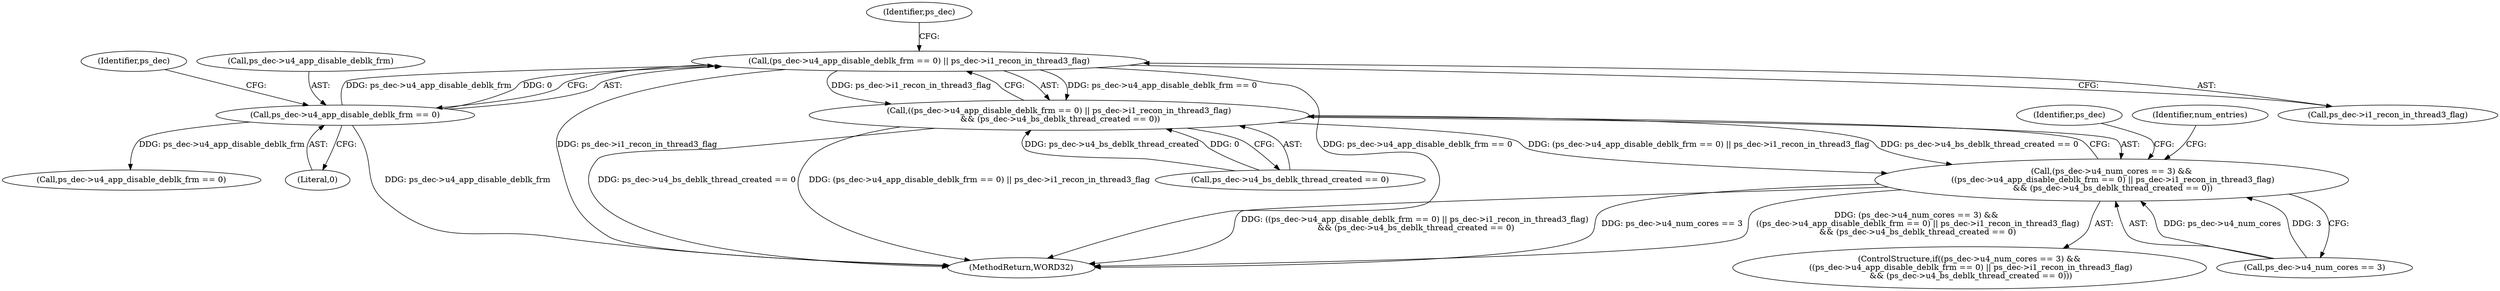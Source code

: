 digraph "0_Android_4a524d3a8ae9aa20c36430008e6bd429443f8f1d_1@pointer" {
"1000428" [label="(Call,(ps_dec->u4_app_disable_deblk_frm == 0) || ps_dec->i1_recon_in_thread3_flag)"];
"1000429" [label="(Call,ps_dec->u4_app_disable_deblk_frm == 0)"];
"1000427" [label="(Call,((ps_dec->u4_app_disable_deblk_frm == 0) || ps_dec->i1_recon_in_thread3_flag)\n && (ps_dec->u4_bs_deblk_thread_created == 0))"];
"1000421" [label="(Call,(ps_dec->u4_num_cores == 3) &&\n ((ps_dec->u4_app_disable_deblk_frm == 0) || ps_dec->i1_recon_in_thread3_flag)\n && (ps_dec->u4_bs_deblk_thread_created == 0))"];
"1000422" [label="(Call,ps_dec->u4_num_cores == 3)"];
"1000421" [label="(Call,(ps_dec->u4_num_cores == 3) &&\n ((ps_dec->u4_app_disable_deblk_frm == 0) || ps_dec->i1_recon_in_thread3_flag)\n && (ps_dec->u4_bs_deblk_thread_created == 0))"];
"1000427" [label="(Call,((ps_dec->u4_app_disable_deblk_frm == 0) || ps_dec->i1_recon_in_thread3_flag)\n && (ps_dec->u4_bs_deblk_thread_created == 0))"];
"1001278" [label="(MethodReturn,WORD32)"];
"1000722" [label="(Identifier,num_entries)"];
"1000435" [label="(Identifier,ps_dec)"];
"1000420" [label="(ControlStructure,if((ps_dec->u4_num_cores == 3) &&\n ((ps_dec->u4_app_disable_deblk_frm == 0) || ps_dec->i1_recon_in_thread3_flag)\n && (ps_dec->u4_bs_deblk_thread_created == 0)))"];
"1000433" [label="(Literal,0)"];
"1000429" [label="(Call,ps_dec->u4_app_disable_deblk_frm == 0)"];
"1000997" [label="(Call,ps_dec->u4_app_disable_deblk_frm == 0)"];
"1000445" [label="(Identifier,ps_dec)"];
"1000434" [label="(Call,ps_dec->i1_recon_in_thread3_flag)"];
"1000430" [label="(Call,ps_dec->u4_app_disable_deblk_frm)"];
"1000439" [label="(Identifier,ps_dec)"];
"1000437" [label="(Call,ps_dec->u4_bs_deblk_thread_created == 0)"];
"1000428" [label="(Call,(ps_dec->u4_app_disable_deblk_frm == 0) || ps_dec->i1_recon_in_thread3_flag)"];
"1000428" -> "1000427"  [label="AST: "];
"1000428" -> "1000429"  [label="CFG: "];
"1000428" -> "1000434"  [label="CFG: "];
"1000429" -> "1000428"  [label="AST: "];
"1000434" -> "1000428"  [label="AST: "];
"1000439" -> "1000428"  [label="CFG: "];
"1000427" -> "1000428"  [label="CFG: "];
"1000428" -> "1001278"  [label="DDG: ps_dec->i1_recon_in_thread3_flag"];
"1000428" -> "1001278"  [label="DDG: ps_dec->u4_app_disable_deblk_frm == 0"];
"1000428" -> "1000427"  [label="DDG: ps_dec->u4_app_disable_deblk_frm == 0"];
"1000428" -> "1000427"  [label="DDG: ps_dec->i1_recon_in_thread3_flag"];
"1000429" -> "1000428"  [label="DDG: ps_dec->u4_app_disable_deblk_frm"];
"1000429" -> "1000428"  [label="DDG: 0"];
"1000429" -> "1000433"  [label="CFG: "];
"1000430" -> "1000429"  [label="AST: "];
"1000433" -> "1000429"  [label="AST: "];
"1000435" -> "1000429"  [label="CFG: "];
"1000429" -> "1001278"  [label="DDG: ps_dec->u4_app_disable_deblk_frm"];
"1000429" -> "1000997"  [label="DDG: ps_dec->u4_app_disable_deblk_frm"];
"1000427" -> "1000421"  [label="AST: "];
"1000427" -> "1000437"  [label="CFG: "];
"1000437" -> "1000427"  [label="AST: "];
"1000421" -> "1000427"  [label="CFG: "];
"1000427" -> "1001278"  [label="DDG: (ps_dec->u4_app_disable_deblk_frm == 0) || ps_dec->i1_recon_in_thread3_flag"];
"1000427" -> "1001278"  [label="DDG: ps_dec->u4_bs_deblk_thread_created == 0"];
"1000427" -> "1000421"  [label="DDG: (ps_dec->u4_app_disable_deblk_frm == 0) || ps_dec->i1_recon_in_thread3_flag"];
"1000427" -> "1000421"  [label="DDG: ps_dec->u4_bs_deblk_thread_created == 0"];
"1000437" -> "1000427"  [label="DDG: ps_dec->u4_bs_deblk_thread_created"];
"1000437" -> "1000427"  [label="DDG: 0"];
"1000421" -> "1000420"  [label="AST: "];
"1000421" -> "1000422"  [label="CFG: "];
"1000422" -> "1000421"  [label="AST: "];
"1000445" -> "1000421"  [label="CFG: "];
"1000722" -> "1000421"  [label="CFG: "];
"1000421" -> "1001278"  [label="DDG: ((ps_dec->u4_app_disable_deblk_frm == 0) || ps_dec->i1_recon_in_thread3_flag)\n && (ps_dec->u4_bs_deblk_thread_created == 0)"];
"1000421" -> "1001278"  [label="DDG: ps_dec->u4_num_cores == 3"];
"1000421" -> "1001278"  [label="DDG: (ps_dec->u4_num_cores == 3) &&\n ((ps_dec->u4_app_disable_deblk_frm == 0) || ps_dec->i1_recon_in_thread3_flag)\n && (ps_dec->u4_bs_deblk_thread_created == 0)"];
"1000422" -> "1000421"  [label="DDG: ps_dec->u4_num_cores"];
"1000422" -> "1000421"  [label="DDG: 3"];
}
